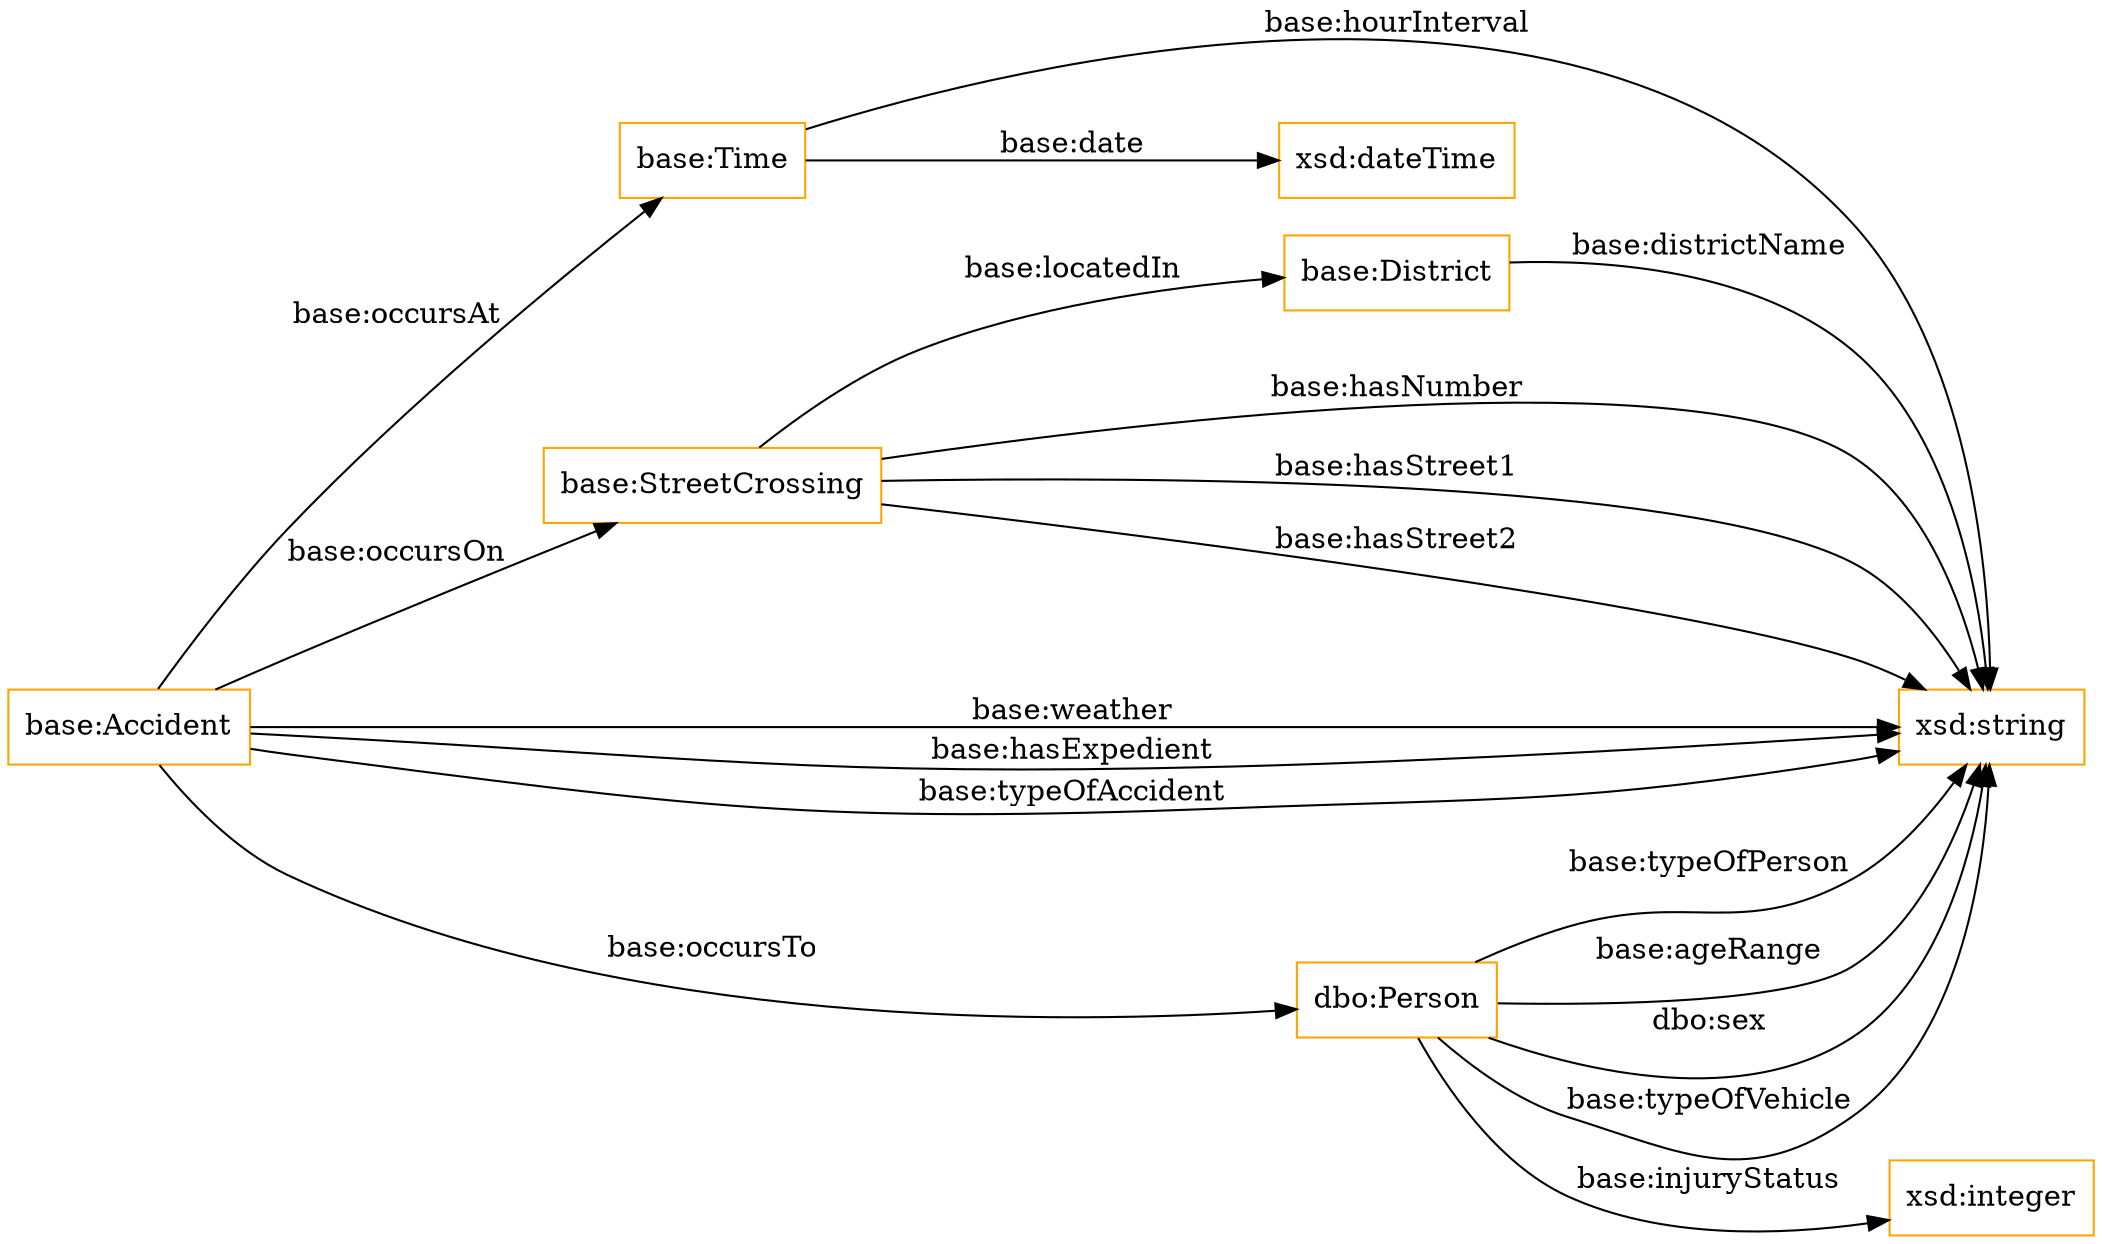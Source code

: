 digraph ar2dtool_diagram { 
rankdir=LR;
size="1501"
node [shape = rectangle, color="orange"]; "base:Time" "base:StreetCrossing" "base:District" "base:Accident" "dbo:Person" ; /*classes style*/
	"base:StreetCrossing" -> "base:District" [ label = "base:locatedIn" ];
	"base:Time" -> "xsd:string" [ label = "base:hourInterval" ];
	"base:Accident" -> "base:Time" [ label = "base:occursAt" ];
	"base:Accident" -> "xsd:string" [ label = "base:weather" ];
	"dbo:Person" -> "xsd:integer" [ label = "base:injuryStatus" ];
	"base:Accident" -> "dbo:Person" [ label = "base:occursTo" ];
	"base:Time" -> "xsd:dateTime" [ label = "base:date" ];
	"dbo:Person" -> "xsd:string" [ label = "dbo:sex" ];
	"base:StreetCrossing" -> "xsd:string" [ label = "base:hasNumber" ];
	"base:Accident" -> "base:StreetCrossing" [ label = "base:occursOn" ];
	"dbo:Person" -> "xsd:string" [ label = "base:typeOfVehicle" ];
	"base:StreetCrossing" -> "xsd:string" [ label = "base:hasStreet1" ];
	"base:District" -> "xsd:string" [ label = "base:districtName" ];
	"base:StreetCrossing" -> "xsd:string" [ label = "base:hasStreet2" ];
	"dbo:Person" -> "xsd:string" [ label = "base:typeOfPerson" ];
	"dbo:Person" -> "xsd:string" [ label = "base:ageRange" ];
	"base:Accident" -> "xsd:string" [ label = "base:hasExpedient" ];
	"base:Accident" -> "xsd:string" [ label = "base:typeOfAccident" ];

}
